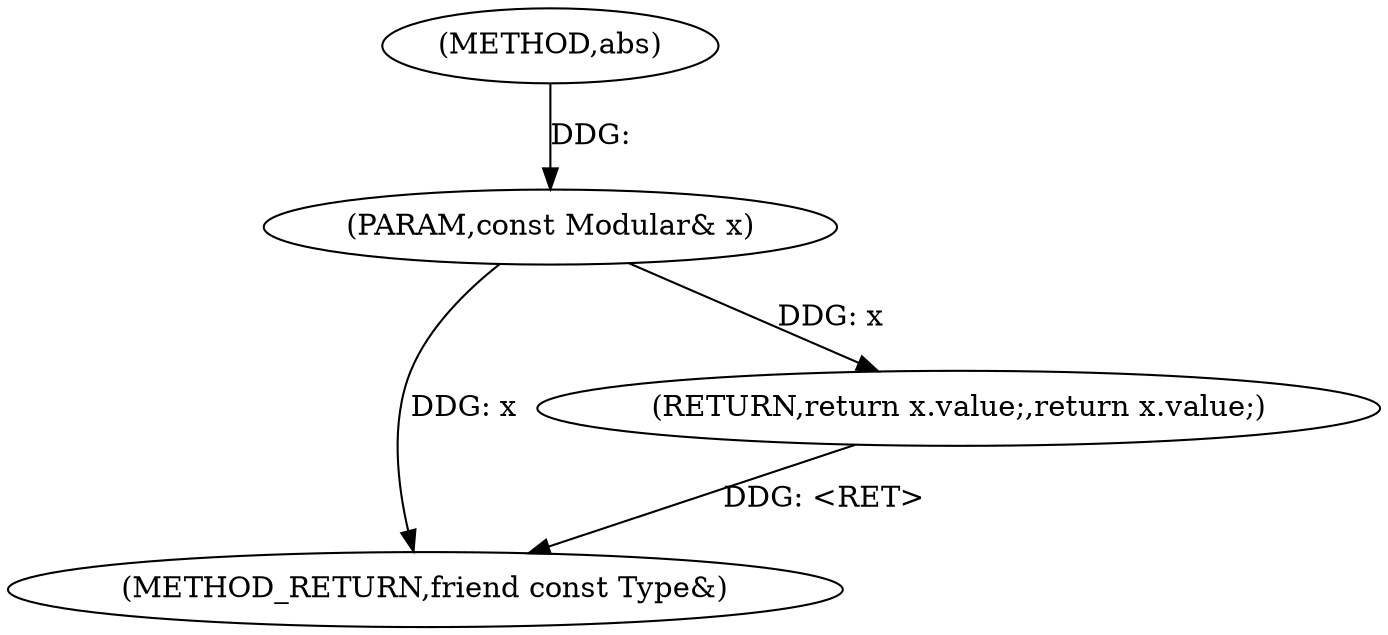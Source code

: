 digraph "abs" {  
"1000683" [label = "(METHOD,abs)" ]
"1000690" [label = "(METHOD_RETURN,friend const Type&)" ]
"1000684" [label = "(PARAM,const Modular& x)" ]
"1000686" [label = "(RETURN,return x.value;,return x.value;)" ]
  "1000686" -> "1000690"  [ label = "DDG: <RET>"] 
  "1000684" -> "1000690"  [ label = "DDG: x"] 
  "1000683" -> "1000684"  [ label = "DDG: "] 
  "1000684" -> "1000686"  [ label = "DDG: x"] 
}
